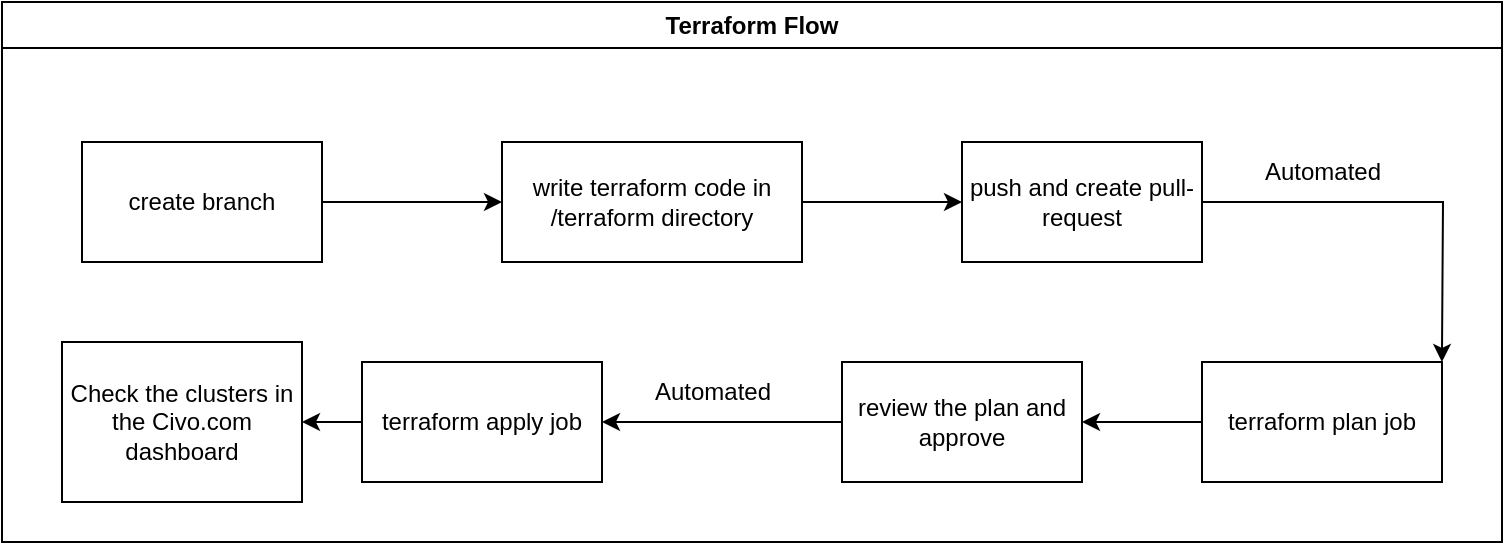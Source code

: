<mxfile version="21.5.0" type="github">
  <diagram name="Page-1" id="j64C2DQdCmk3ynj380sS">
    <mxGraphModel dx="792" dy="1133" grid="1" gridSize="10" guides="1" tooltips="1" connect="1" arrows="1" fold="1" page="1" pageScale="1" pageWidth="850" pageHeight="1100" math="0" shadow="0">
      <root>
        <mxCell id="0" />
        <mxCell id="1" parent="0" />
        <mxCell id="5zmLiIFk3lSsyBmeKeqq-8" value="&lt;div&gt;Terraform Flow&lt;br&gt;&lt;/div&gt;" style="swimlane;whiteSpace=wrap;html=1;" vertex="1" parent="1">
          <mxGeometry x="50" y="320" width="750" height="270" as="geometry">
            <mxRectangle x="70" y="220" width="130" height="30" as="alternateBounds" />
          </mxGeometry>
        </mxCell>
        <mxCell id="5zmLiIFk3lSsyBmeKeqq-14" style="edgeStyle=orthogonalEdgeStyle;rounded=0;orthogonalLoop=1;jettySize=auto;html=1;entryX=0;entryY=0.5;entryDx=0;entryDy=0;" edge="1" parent="5zmLiIFk3lSsyBmeKeqq-8" source="5zmLiIFk3lSsyBmeKeqq-9" target="5zmLiIFk3lSsyBmeKeqq-10">
          <mxGeometry relative="1" as="geometry" />
        </mxCell>
        <mxCell id="5zmLiIFk3lSsyBmeKeqq-9" value="write terraform code in /terraform directory" style="rounded=0;whiteSpace=wrap;html=1;" vertex="1" parent="5zmLiIFk3lSsyBmeKeqq-8">
          <mxGeometry x="250" y="70" width="150" height="60" as="geometry" />
        </mxCell>
        <mxCell id="5zmLiIFk3lSsyBmeKeqq-17" style="edgeStyle=orthogonalEdgeStyle;rounded=0;orthogonalLoop=1;jettySize=auto;html=1;exitX=1;exitY=0.5;exitDx=0;exitDy=0;entryX=0.658;entryY=-0.033;entryDx=0;entryDy=0;entryPerimeter=0;" edge="1" parent="5zmLiIFk3lSsyBmeKeqq-8" source="5zmLiIFk3lSsyBmeKeqq-10">
          <mxGeometry relative="1" as="geometry">
            <mxPoint x="641" y="101.98" as="sourcePoint" />
            <mxPoint x="719.96" y="180.0" as="targetPoint" />
          </mxGeometry>
        </mxCell>
        <mxCell id="5zmLiIFk3lSsyBmeKeqq-10" value="push and create pull-request" style="rounded=0;whiteSpace=wrap;html=1;" vertex="1" parent="5zmLiIFk3lSsyBmeKeqq-8">
          <mxGeometry x="480" y="70" width="120" height="60" as="geometry" />
        </mxCell>
        <mxCell id="5zmLiIFk3lSsyBmeKeqq-13" style="edgeStyle=orthogonalEdgeStyle;rounded=0;orthogonalLoop=1;jettySize=auto;html=1;entryX=0;entryY=0.5;entryDx=0;entryDy=0;" edge="1" parent="5zmLiIFk3lSsyBmeKeqq-8" source="5zmLiIFk3lSsyBmeKeqq-12" target="5zmLiIFk3lSsyBmeKeqq-9">
          <mxGeometry relative="1" as="geometry" />
        </mxCell>
        <mxCell id="5zmLiIFk3lSsyBmeKeqq-12" value="create branch" style="whiteSpace=wrap;html=1;" vertex="1" parent="5zmLiIFk3lSsyBmeKeqq-8">
          <mxGeometry x="40" y="70" width="120" height="60" as="geometry" />
        </mxCell>
        <mxCell id="5zmLiIFk3lSsyBmeKeqq-22" style="edgeStyle=orthogonalEdgeStyle;rounded=0;orthogonalLoop=1;jettySize=auto;html=1;exitX=0;exitY=0.5;exitDx=0;exitDy=0;entryX=1;entryY=0.5;entryDx=0;entryDy=0;" edge="1" parent="5zmLiIFk3lSsyBmeKeqq-8" source="5zmLiIFk3lSsyBmeKeqq-16" target="5zmLiIFk3lSsyBmeKeqq-19">
          <mxGeometry relative="1" as="geometry">
            <mxPoint x="570" y="210" as="targetPoint" />
          </mxGeometry>
        </mxCell>
        <mxCell id="5zmLiIFk3lSsyBmeKeqq-16" value="terraform plan job" style="whiteSpace=wrap;html=1;" vertex="1" parent="5zmLiIFk3lSsyBmeKeqq-8">
          <mxGeometry x="600" y="180" width="120" height="60" as="geometry" />
        </mxCell>
        <mxCell id="5zmLiIFk3lSsyBmeKeqq-18" value="Automated" style="text;html=1;align=center;verticalAlign=middle;resizable=0;points=[];autosize=1;strokeColor=none;fillColor=none;rotation=0;" vertex="1" parent="5zmLiIFk3lSsyBmeKeqq-8">
          <mxGeometry x="620" y="70" width="80" height="30" as="geometry" />
        </mxCell>
        <mxCell id="5zmLiIFk3lSsyBmeKeqq-23" style="edgeStyle=orthogonalEdgeStyle;rounded=0;orthogonalLoop=1;jettySize=auto;html=1;exitX=0;exitY=0.5;exitDx=0;exitDy=0;entryX=1;entryY=0.5;entryDx=0;entryDy=0;" edge="1" parent="5zmLiIFk3lSsyBmeKeqq-8" source="5zmLiIFk3lSsyBmeKeqq-19" target="5zmLiIFk3lSsyBmeKeqq-20">
          <mxGeometry relative="1" as="geometry" />
        </mxCell>
        <mxCell id="5zmLiIFk3lSsyBmeKeqq-19" value="review the plan and approve" style="whiteSpace=wrap;html=1;" vertex="1" parent="5zmLiIFk3lSsyBmeKeqq-8">
          <mxGeometry x="420" y="180" width="120" height="60" as="geometry" />
        </mxCell>
        <mxCell id="5zmLiIFk3lSsyBmeKeqq-25" style="edgeStyle=orthogonalEdgeStyle;rounded=0;orthogonalLoop=1;jettySize=auto;html=1;exitX=0;exitY=0.5;exitDx=0;exitDy=0;entryX=1;entryY=0.5;entryDx=0;entryDy=0;" edge="1" parent="5zmLiIFk3lSsyBmeKeqq-8" source="5zmLiIFk3lSsyBmeKeqq-20" target="5zmLiIFk3lSsyBmeKeqq-24">
          <mxGeometry relative="1" as="geometry" />
        </mxCell>
        <mxCell id="5zmLiIFk3lSsyBmeKeqq-20" value="terraform apply job" style="whiteSpace=wrap;html=1;" vertex="1" parent="5zmLiIFk3lSsyBmeKeqq-8">
          <mxGeometry x="180" y="180" width="120" height="60" as="geometry" />
        </mxCell>
        <mxCell id="5zmLiIFk3lSsyBmeKeqq-21" value="Automated" style="text;html=1;align=center;verticalAlign=middle;resizable=0;points=[];autosize=1;strokeColor=none;fillColor=none;rotation=0;" vertex="1" parent="5zmLiIFk3lSsyBmeKeqq-8">
          <mxGeometry x="315" y="180" width="80" height="30" as="geometry" />
        </mxCell>
        <mxCell id="5zmLiIFk3lSsyBmeKeqq-24" value="Check the clusters in the Civo.com dashboard" style="whiteSpace=wrap;html=1;" vertex="1" parent="5zmLiIFk3lSsyBmeKeqq-8">
          <mxGeometry x="30" y="170" width="120" height="80" as="geometry" />
        </mxCell>
      </root>
    </mxGraphModel>
  </diagram>
</mxfile>
